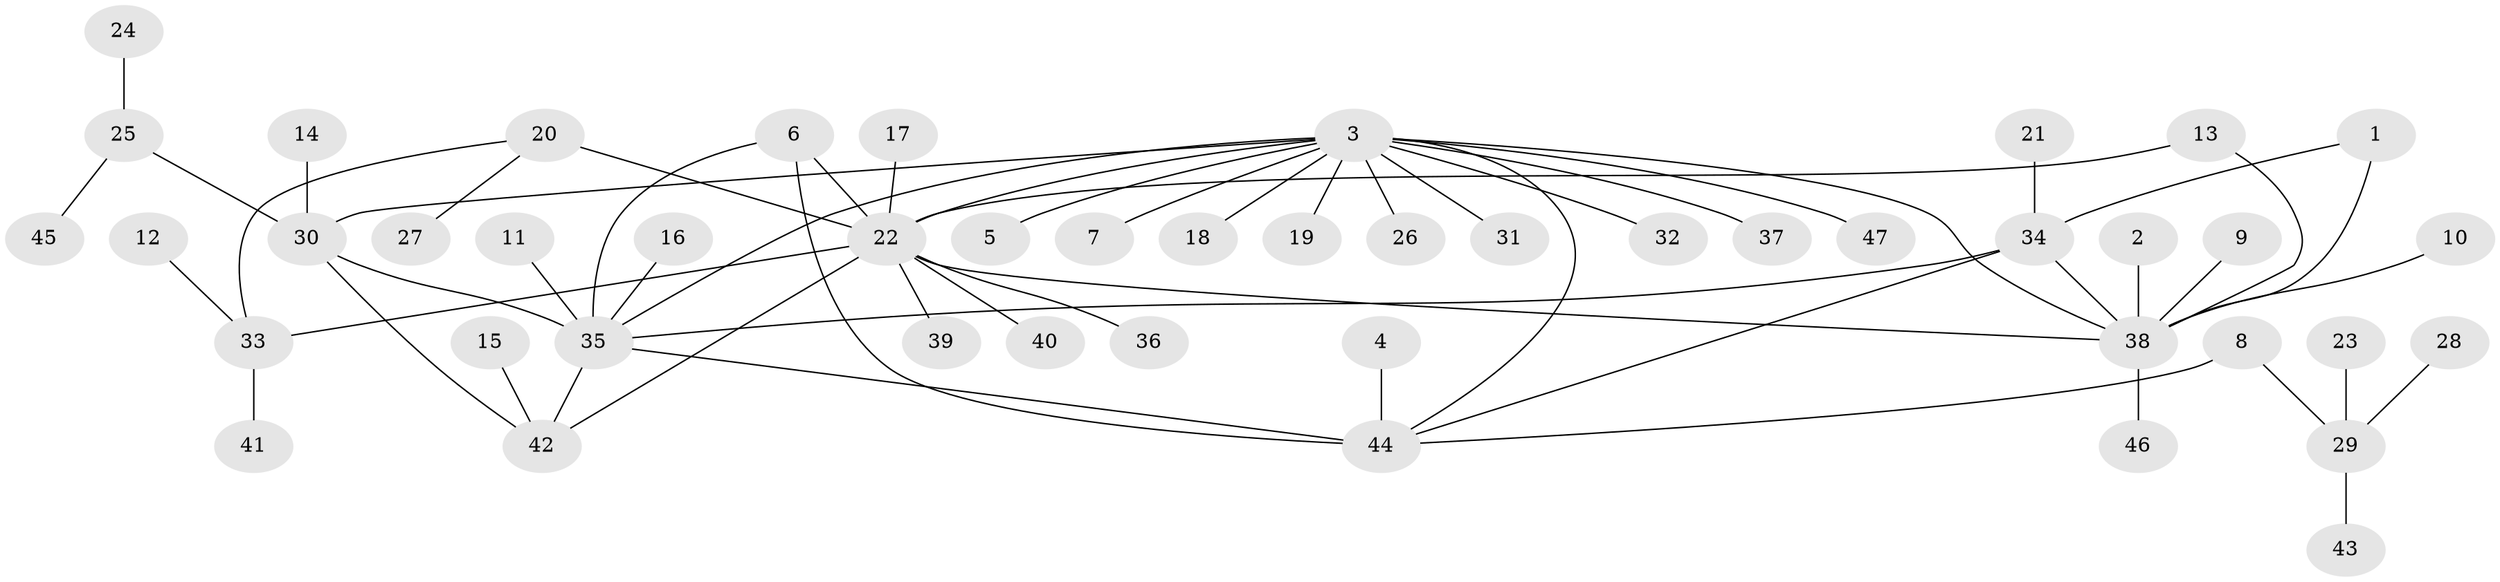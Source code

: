 // original degree distribution, {8: 0.07526881720430108, 7: 0.043010752688172046, 4: 0.043010752688172046, 6: 0.03225806451612903, 3: 0.043010752688172046, 11: 0.010752688172043012, 1: 0.5806451612903226, 2: 0.16129032258064516, 5: 0.010752688172043012}
// Generated by graph-tools (version 1.1) at 2025/26/03/09/25 03:26:43]
// undirected, 47 vertices, 58 edges
graph export_dot {
graph [start="1"]
  node [color=gray90,style=filled];
  1;
  2;
  3;
  4;
  5;
  6;
  7;
  8;
  9;
  10;
  11;
  12;
  13;
  14;
  15;
  16;
  17;
  18;
  19;
  20;
  21;
  22;
  23;
  24;
  25;
  26;
  27;
  28;
  29;
  30;
  31;
  32;
  33;
  34;
  35;
  36;
  37;
  38;
  39;
  40;
  41;
  42;
  43;
  44;
  45;
  46;
  47;
  1 -- 34 [weight=1.0];
  1 -- 38 [weight=2.0];
  2 -- 38 [weight=1.0];
  3 -- 5 [weight=1.0];
  3 -- 7 [weight=1.0];
  3 -- 18 [weight=1.0];
  3 -- 19 [weight=1.0];
  3 -- 22 [weight=1.0];
  3 -- 26 [weight=1.0];
  3 -- 30 [weight=1.0];
  3 -- 31 [weight=1.0];
  3 -- 32 [weight=1.0];
  3 -- 35 [weight=1.0];
  3 -- 37 [weight=1.0];
  3 -- 38 [weight=1.0];
  3 -- 44 [weight=1.0];
  3 -- 47 [weight=1.0];
  4 -- 44 [weight=1.0];
  6 -- 22 [weight=1.0];
  6 -- 35 [weight=2.0];
  6 -- 44 [weight=2.0];
  8 -- 29 [weight=1.0];
  8 -- 44 [weight=1.0];
  9 -- 38 [weight=1.0];
  10 -- 38 [weight=1.0];
  11 -- 35 [weight=1.0];
  12 -- 33 [weight=1.0];
  13 -- 22 [weight=1.0];
  13 -- 38 [weight=1.0];
  14 -- 30 [weight=1.0];
  15 -- 42 [weight=1.0];
  16 -- 35 [weight=1.0];
  17 -- 22 [weight=1.0];
  20 -- 22 [weight=2.0];
  20 -- 27 [weight=1.0];
  20 -- 33 [weight=1.0];
  21 -- 34 [weight=1.0];
  22 -- 33 [weight=2.0];
  22 -- 36 [weight=1.0];
  22 -- 38 [weight=1.0];
  22 -- 39 [weight=1.0];
  22 -- 40 [weight=1.0];
  22 -- 42 [weight=1.0];
  23 -- 29 [weight=1.0];
  24 -- 25 [weight=1.0];
  25 -- 30 [weight=1.0];
  25 -- 45 [weight=1.0];
  28 -- 29 [weight=1.0];
  29 -- 43 [weight=1.0];
  30 -- 35 [weight=1.0];
  30 -- 42 [weight=2.0];
  33 -- 41 [weight=1.0];
  34 -- 35 [weight=1.0];
  34 -- 38 [weight=2.0];
  34 -- 44 [weight=1.0];
  35 -- 42 [weight=2.0];
  35 -- 44 [weight=1.0];
  38 -- 46 [weight=1.0];
}
